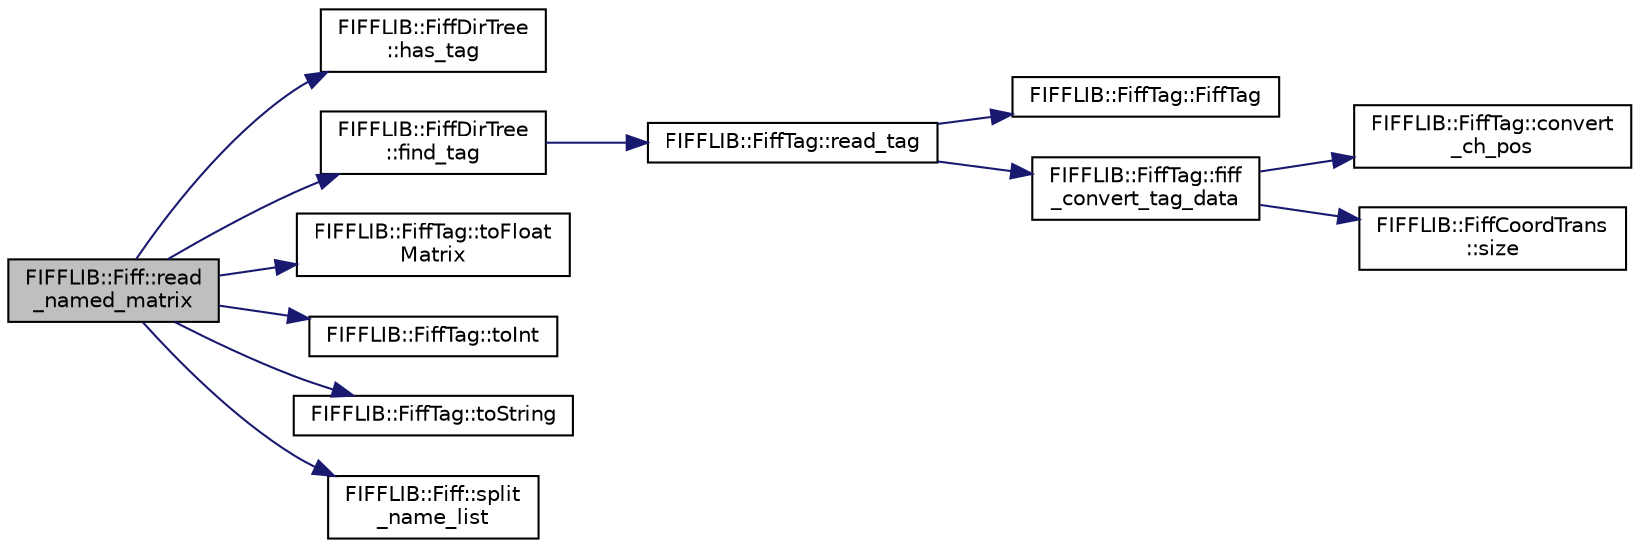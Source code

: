 digraph "FIFFLIB::Fiff::read_named_matrix"
{
  edge [fontname="Helvetica",fontsize="10",labelfontname="Helvetica",labelfontsize="10"];
  node [fontname="Helvetica",fontsize="10",shape=record];
  rankdir="LR";
  Node1 [label="FIFFLIB::Fiff::read\l_named_matrix",height=0.2,width=0.4,color="black", fillcolor="grey75", style="filled" fontcolor="black"];
  Node1 -> Node2 [color="midnightblue",fontsize="10",style="solid",fontname="Helvetica"];
  Node2 [label="FIFFLIB::FiffDirTree\l::has_tag",height=0.2,width=0.4,color="black", fillcolor="white", style="filled",URL="$class_f_i_f_f_l_i_b_1_1_fiff_dir_tree.html#ace0a94dbb1d7d86bbf5099ec78ec2e0c"];
  Node1 -> Node3 [color="midnightblue",fontsize="10",style="solid",fontname="Helvetica"];
  Node3 [label="FIFFLIB::FiffDirTree\l::find_tag",height=0.2,width=0.4,color="black", fillcolor="white", style="filled",URL="$class_f_i_f_f_l_i_b_1_1_fiff_dir_tree.html#acdbb6c8e784338091e86321127d3888f"];
  Node3 -> Node4 [color="midnightblue",fontsize="10",style="solid",fontname="Helvetica"];
  Node4 [label="FIFFLIB::FiffTag::read_tag",height=0.2,width=0.4,color="black", fillcolor="white", style="filled",URL="$class_f_i_f_f_l_i_b_1_1_fiff_tag.html#ae8f4a9b90e5be861bc05b26431319386"];
  Node4 -> Node5 [color="midnightblue",fontsize="10",style="solid",fontname="Helvetica"];
  Node5 [label="FIFFLIB::FiffTag::FiffTag",height=0.2,width=0.4,color="black", fillcolor="white", style="filled",URL="$class_f_i_f_f_l_i_b_1_1_fiff_tag.html#ac69c9131fa8d307bac69034785079407"];
  Node4 -> Node6 [color="midnightblue",fontsize="10",style="solid",fontname="Helvetica"];
  Node6 [label="FIFFLIB::FiffTag::fiff\l_convert_tag_data",height=0.2,width=0.4,color="black", fillcolor="white", style="filled",URL="$class_f_i_f_f_l_i_b_1_1_fiff_tag.html#a74afedb25fa2bcc8a6458e6c77d5b693"];
  Node6 -> Node7 [color="midnightblue",fontsize="10",style="solid",fontname="Helvetica"];
  Node7 [label="FIFFLIB::FiffTag::convert\l_ch_pos",height=0.2,width=0.4,color="black", fillcolor="white", style="filled",URL="$class_f_i_f_f_l_i_b_1_1_fiff_tag.html#aef0eabea76b7358119cbec42d2bddc83"];
  Node6 -> Node8 [color="midnightblue",fontsize="10",style="solid",fontname="Helvetica"];
  Node8 [label="FIFFLIB::FiffCoordTrans\l::size",height=0.2,width=0.4,color="black", fillcolor="white", style="filled",URL="$class_f_i_f_f_l_i_b_1_1_fiff_coord_trans.html#a7312b478ea86b28e283b7e02cd5e579d"];
  Node1 -> Node9 [color="midnightblue",fontsize="10",style="solid",fontname="Helvetica"];
  Node9 [label="FIFFLIB::FiffTag::toFloat\lMatrix",height=0.2,width=0.4,color="black", fillcolor="white", style="filled",URL="$class_f_i_f_f_l_i_b_1_1_fiff_tag.html#a0737ad664a5a324795492a5b388e4a90"];
  Node1 -> Node10 [color="midnightblue",fontsize="10",style="solid",fontname="Helvetica"];
  Node10 [label="FIFFLIB::FiffTag::toInt",height=0.2,width=0.4,color="black", fillcolor="white", style="filled",URL="$class_f_i_f_f_l_i_b_1_1_fiff_tag.html#a88f8094d1f3b876708bd3d5779a30a49"];
  Node1 -> Node11 [color="midnightblue",fontsize="10",style="solid",fontname="Helvetica"];
  Node11 [label="FIFFLIB::FiffTag::toString",height=0.2,width=0.4,color="black", fillcolor="white", style="filled",URL="$class_f_i_f_f_l_i_b_1_1_fiff_tag.html#a2c6b9b9cf0ece41a5b2a7189db336748"];
  Node1 -> Node12 [color="midnightblue",fontsize="10",style="solid",fontname="Helvetica"];
  Node12 [label="FIFFLIB::Fiff::split\l_name_list",height=0.2,width=0.4,color="black", fillcolor="white", style="filled",URL="$class_f_i_f_f_l_i_b_1_1_fiff.html#aae3f7b4fbd63e21d1daab0d93bfc76b6"];
}
